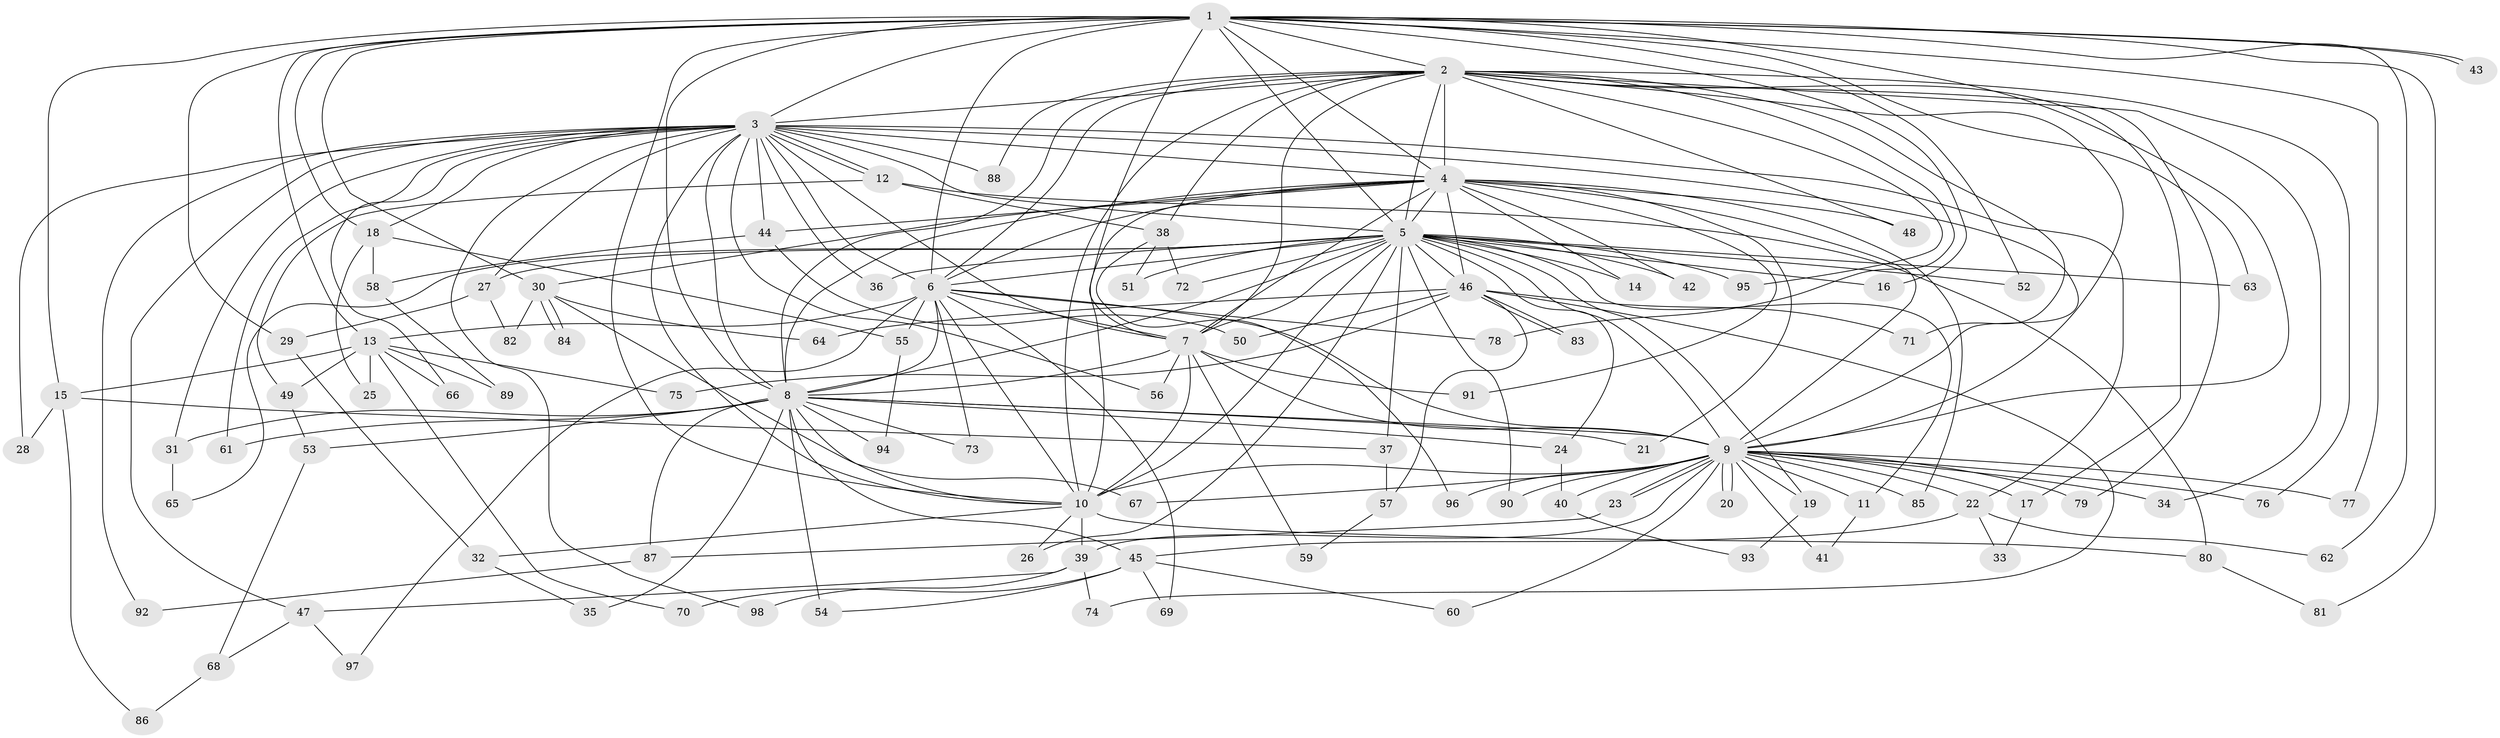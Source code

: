 // coarse degree distribution, {14: 0.02564102564102564, 10: 0.02564102564102564, 19: 0.02564102564102564, 12: 0.02564102564102564, 21: 0.05128205128205128, 9: 0.02564102564102564, 17: 0.02564102564102564, 7: 0.05128205128205128, 5: 0.1282051282051282, 2: 0.38461538461538464, 3: 0.1282051282051282, 6: 0.02564102564102564, 1: 0.02564102564102564, 4: 0.05128205128205128}
// Generated by graph-tools (version 1.1) at 2025/17/03/04/25 18:17:56]
// undirected, 98 vertices, 221 edges
graph export_dot {
graph [start="1"]
  node [color=gray90,style=filled];
  1;
  2;
  3;
  4;
  5;
  6;
  7;
  8;
  9;
  10;
  11;
  12;
  13;
  14;
  15;
  16;
  17;
  18;
  19;
  20;
  21;
  22;
  23;
  24;
  25;
  26;
  27;
  28;
  29;
  30;
  31;
  32;
  33;
  34;
  35;
  36;
  37;
  38;
  39;
  40;
  41;
  42;
  43;
  44;
  45;
  46;
  47;
  48;
  49;
  50;
  51;
  52;
  53;
  54;
  55;
  56;
  57;
  58;
  59;
  60;
  61;
  62;
  63;
  64;
  65;
  66;
  67;
  68;
  69;
  70;
  71;
  72;
  73;
  74;
  75;
  76;
  77;
  78;
  79;
  80;
  81;
  82;
  83;
  84;
  85;
  86;
  87;
  88;
  89;
  90;
  91;
  92;
  93;
  94;
  95;
  96;
  97;
  98;
  1 -- 2;
  1 -- 3;
  1 -- 4;
  1 -- 5;
  1 -- 6;
  1 -- 7;
  1 -- 8;
  1 -- 9;
  1 -- 10;
  1 -- 13;
  1 -- 15;
  1 -- 16;
  1 -- 18;
  1 -- 29;
  1 -- 30;
  1 -- 43;
  1 -- 43;
  1 -- 52;
  1 -- 62;
  1 -- 63;
  1 -- 77;
  1 -- 81;
  2 -- 3;
  2 -- 4;
  2 -- 5;
  2 -- 6;
  2 -- 7;
  2 -- 8;
  2 -- 9;
  2 -- 10;
  2 -- 17;
  2 -- 34;
  2 -- 38;
  2 -- 48;
  2 -- 71;
  2 -- 76;
  2 -- 78;
  2 -- 79;
  2 -- 88;
  2 -- 95;
  3 -- 4;
  3 -- 5;
  3 -- 6;
  3 -- 7;
  3 -- 8;
  3 -- 9;
  3 -- 10;
  3 -- 12;
  3 -- 12;
  3 -- 18;
  3 -- 22;
  3 -- 27;
  3 -- 28;
  3 -- 31;
  3 -- 36;
  3 -- 44;
  3 -- 47;
  3 -- 56;
  3 -- 61;
  3 -- 66;
  3 -- 88;
  3 -- 92;
  3 -- 98;
  4 -- 5;
  4 -- 6;
  4 -- 7;
  4 -- 8;
  4 -- 9;
  4 -- 10;
  4 -- 14;
  4 -- 21;
  4 -- 30;
  4 -- 42;
  4 -- 44;
  4 -- 46;
  4 -- 48;
  4 -- 85;
  4 -- 91;
  5 -- 6;
  5 -- 7;
  5 -- 8;
  5 -- 9;
  5 -- 10;
  5 -- 11;
  5 -- 14;
  5 -- 16;
  5 -- 19;
  5 -- 24;
  5 -- 26;
  5 -- 27;
  5 -- 36;
  5 -- 37;
  5 -- 42;
  5 -- 46;
  5 -- 51;
  5 -- 52;
  5 -- 63;
  5 -- 65;
  5 -- 72;
  5 -- 90;
  5 -- 95;
  6 -- 7;
  6 -- 8;
  6 -- 9;
  6 -- 10;
  6 -- 13;
  6 -- 55;
  6 -- 69;
  6 -- 73;
  6 -- 78;
  6 -- 97;
  7 -- 8;
  7 -- 9;
  7 -- 10;
  7 -- 56;
  7 -- 59;
  7 -- 91;
  8 -- 9;
  8 -- 10;
  8 -- 21;
  8 -- 24;
  8 -- 31;
  8 -- 35;
  8 -- 45;
  8 -- 53;
  8 -- 54;
  8 -- 61;
  8 -- 73;
  8 -- 87;
  8 -- 94;
  9 -- 10;
  9 -- 11;
  9 -- 17;
  9 -- 19;
  9 -- 20;
  9 -- 20;
  9 -- 22;
  9 -- 23;
  9 -- 23;
  9 -- 34;
  9 -- 39;
  9 -- 40;
  9 -- 41;
  9 -- 60;
  9 -- 67;
  9 -- 76;
  9 -- 77;
  9 -- 79;
  9 -- 85;
  9 -- 90;
  9 -- 96;
  10 -- 26;
  10 -- 32;
  10 -- 39;
  10 -- 80;
  11 -- 41;
  12 -- 38;
  12 -- 49;
  12 -- 80;
  13 -- 15;
  13 -- 25;
  13 -- 49;
  13 -- 66;
  13 -- 70;
  13 -- 75;
  13 -- 89;
  15 -- 28;
  15 -- 37;
  15 -- 86;
  17 -- 33;
  18 -- 25;
  18 -- 55;
  18 -- 58;
  19 -- 93;
  22 -- 33;
  22 -- 45;
  22 -- 62;
  23 -- 87;
  24 -- 40;
  27 -- 29;
  27 -- 82;
  29 -- 32;
  30 -- 64;
  30 -- 67;
  30 -- 82;
  30 -- 84;
  30 -- 84;
  31 -- 65;
  32 -- 35;
  37 -- 57;
  38 -- 51;
  38 -- 72;
  38 -- 96;
  39 -- 47;
  39 -- 74;
  39 -- 98;
  40 -- 93;
  44 -- 50;
  44 -- 58;
  45 -- 54;
  45 -- 60;
  45 -- 69;
  45 -- 70;
  46 -- 50;
  46 -- 57;
  46 -- 64;
  46 -- 71;
  46 -- 74;
  46 -- 75;
  46 -- 83;
  46 -- 83;
  47 -- 68;
  47 -- 97;
  49 -- 53;
  53 -- 68;
  55 -- 94;
  57 -- 59;
  58 -- 89;
  68 -- 86;
  80 -- 81;
  87 -- 92;
}
